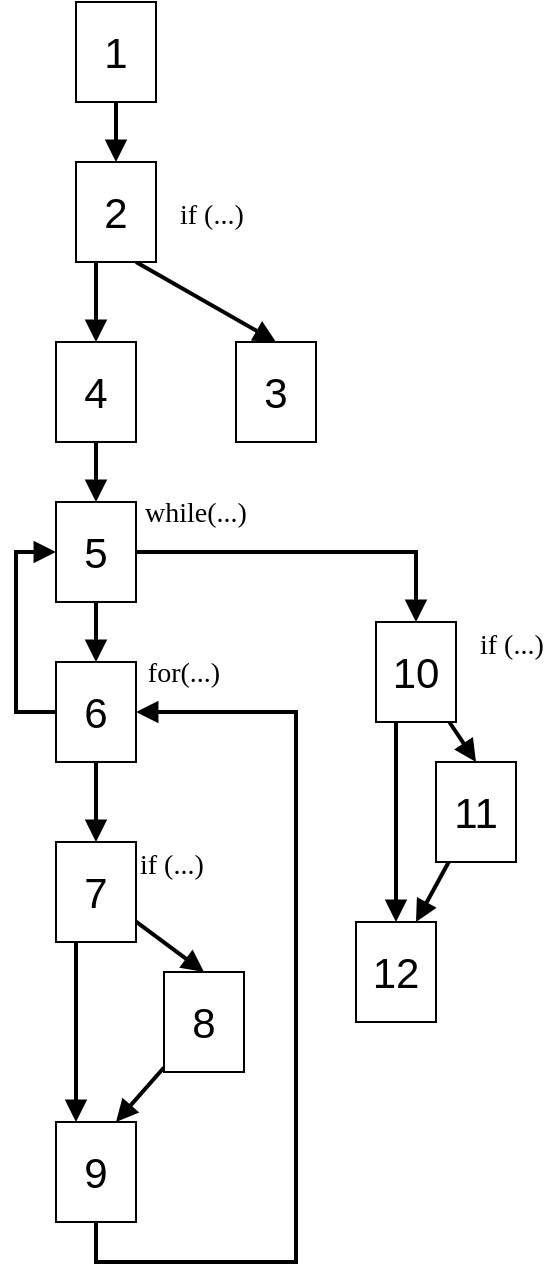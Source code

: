 <mxfile version="24.7.17">
  <diagram name="Страница — 1" id="6IrHFkf0cI3vM3gWrNWz">
    <mxGraphModel dx="590" dy="1025" grid="1" gridSize="10" guides="1" tooltips="1" connect="1" arrows="1" fold="1" page="1" pageScale="1" pageWidth="827" pageHeight="1169" math="0" shadow="0">
      <root>
        <mxCell id="0" />
        <mxCell id="1" parent="0" />
        <mxCell id="xF7EB6a73Kx7eve65fxg-5" style="rounded=0;orthogonalLoop=1;jettySize=auto;html=1;entryX=0.5;entryY=0;entryDx=0;entryDy=0;endArrow=block;endFill=1;strokeWidth=2;" parent="1" source="xF7EB6a73Kx7eve65fxg-1" target="xF7EB6a73Kx7eve65fxg-2" edge="1">
          <mxGeometry relative="1" as="geometry" />
        </mxCell>
        <mxCell id="xF7EB6a73Kx7eve65fxg-1" value="&lt;font style=&quot;font-size: 21px;&quot;&gt;1&lt;/font&gt;" style="rounded=0;whiteSpace=wrap;html=1;" parent="1" vertex="1">
          <mxGeometry x="360" y="30" width="40" height="50" as="geometry" />
        </mxCell>
        <mxCell id="xF7EB6a73Kx7eve65fxg-15" style="edgeStyle=none;shape=connector;rounded=0;orthogonalLoop=1;jettySize=auto;html=1;entryX=0.5;entryY=0;entryDx=0;entryDy=0;strokeColor=default;strokeWidth=2;align=center;verticalAlign=middle;fontFamily=Helvetica;fontSize=11;fontColor=default;labelBackgroundColor=default;endArrow=block;endFill=1;exitX=0.25;exitY=1;exitDx=0;exitDy=0;" parent="1" source="xF7EB6a73Kx7eve65fxg-2" target="xF7EB6a73Kx7eve65fxg-11" edge="1">
          <mxGeometry relative="1" as="geometry" />
        </mxCell>
        <mxCell id="xF7EB6a73Kx7eve65fxg-16" style="edgeStyle=none;shape=connector;rounded=0;orthogonalLoop=1;jettySize=auto;html=1;entryX=0.5;entryY=0;entryDx=0;entryDy=0;strokeColor=default;strokeWidth=2;align=center;verticalAlign=middle;fontFamily=Helvetica;fontSize=11;fontColor=default;labelBackgroundColor=default;endArrow=block;endFill=1;exitX=0.75;exitY=1;exitDx=0;exitDy=0;" parent="1" source="xF7EB6a73Kx7eve65fxg-2" target="xF7EB6a73Kx7eve65fxg-3" edge="1">
          <mxGeometry relative="1" as="geometry" />
        </mxCell>
        <mxCell id="xF7EB6a73Kx7eve65fxg-2" value="&lt;font style=&quot;font-size: 21px;&quot;&gt;2&lt;/font&gt;" style="rounded=0;whiteSpace=wrap;html=1;" parent="1" vertex="1">
          <mxGeometry x="360" y="110" width="40" height="50" as="geometry" />
        </mxCell>
        <mxCell id="xF7EB6a73Kx7eve65fxg-3" value="&lt;font style=&quot;font-size: 21px;&quot;&gt;3&lt;/font&gt;" style="rounded=0;whiteSpace=wrap;html=1;" parent="1" vertex="1">
          <mxGeometry x="440" y="200" width="40" height="50" as="geometry" />
        </mxCell>
        <mxCell id="xF7EB6a73Kx7eve65fxg-7" value="&lt;div style=&quot;line-height: 0%;&quot;&gt;&lt;pre style=&quot;font-size: 14px; line-height: 0%;&quot;&gt;&lt;font style=&quot;font-size: 14px; background-color: rgb(255, 255, 255);&quot; face=&quot;Times New Roman&quot;&gt;while(...)&lt;/font&gt;&lt;/pre&gt;&lt;/div&gt;" style="text;html=1;align=center;verticalAlign=middle;whiteSpace=wrap;rounded=0;fontFamily=Helvetica;fontSize=11;fontColor=default;labelBackgroundColor=default;" parent="1" vertex="1">
          <mxGeometry x="390" y="270" width="60" height="30" as="geometry" />
        </mxCell>
        <mxCell id="xF7EB6a73Kx7eve65fxg-8" value="&lt;div style=&quot;line-height: 0%;&quot;&gt;&lt;pre style=&quot;font-size: 14px; line-height: 0%;&quot;&gt;&lt;div style=&quot;&quot;&gt;&lt;pre style=&quot;&quot;&gt;&lt;font style=&quot;background-color: rgb(255, 255, 255);&quot; face=&quot;Times New Roman&quot;&gt;for(...)&lt;/font&gt;&lt;/pre&gt;&lt;/div&gt;&lt;/pre&gt;&lt;/div&gt;" style="text;html=1;align=center;verticalAlign=middle;whiteSpace=wrap;rounded=0;fontFamily=Helvetica;fontSize=11;fontColor=default;labelBackgroundColor=default;" parent="1" vertex="1">
          <mxGeometry x="384" y="350" width="60" height="30" as="geometry" />
        </mxCell>
        <mxCell id="xF7EB6a73Kx7eve65fxg-9" style="edgeStyle=none;shape=connector;rounded=0;orthogonalLoop=1;jettySize=auto;html=1;entryX=0;entryY=0.25;entryDx=0;entryDy=0;strokeColor=default;strokeWidth=2;align=center;verticalAlign=middle;fontFamily=Helvetica;fontSize=11;fontColor=default;labelBackgroundColor=default;endArrow=block;endFill=1;" parent="1" edge="1">
          <mxGeometry relative="1" as="geometry">
            <mxPoint x="390" y="357.5" as="sourcePoint" />
            <mxPoint x="390" y="357.5" as="targetPoint" />
          </mxGeometry>
        </mxCell>
        <mxCell id="xF7EB6a73Kx7eve65fxg-20" value="" style="edgeStyle=none;shape=connector;rounded=0;orthogonalLoop=1;jettySize=auto;html=1;strokeColor=default;strokeWidth=2;align=center;verticalAlign=middle;fontFamily=Helvetica;fontSize=11;fontColor=default;labelBackgroundColor=default;endArrow=block;endFill=1;" parent="1" source="xF7EB6a73Kx7eve65fxg-11" target="xF7EB6a73Kx7eve65fxg-12" edge="1">
          <mxGeometry relative="1" as="geometry" />
        </mxCell>
        <mxCell id="xF7EB6a73Kx7eve65fxg-11" value="&lt;font style=&quot;font-size: 21px;&quot;&gt;4&lt;/font&gt;" style="rounded=0;whiteSpace=wrap;html=1;" parent="1" vertex="1">
          <mxGeometry x="350" y="200" width="40" height="50" as="geometry" />
        </mxCell>
        <mxCell id="xF7EB6a73Kx7eve65fxg-21" value="" style="edgeStyle=none;shape=connector;rounded=0;orthogonalLoop=1;jettySize=auto;html=1;strokeColor=default;strokeWidth=2;align=center;verticalAlign=middle;fontFamily=Helvetica;fontSize=11;fontColor=default;labelBackgroundColor=default;endArrow=block;endFill=1;" parent="1" source="xF7EB6a73Kx7eve65fxg-12" target="xF7EB6a73Kx7eve65fxg-13" edge="1">
          <mxGeometry relative="1" as="geometry" />
        </mxCell>
        <mxCell id="xF7EB6a73Kx7eve65fxg-43" style="edgeStyle=orthogonalEdgeStyle;shape=connector;rounded=0;orthogonalLoop=1;jettySize=auto;html=1;entryX=0.5;entryY=0;entryDx=0;entryDy=0;strokeColor=default;strokeWidth=2;align=center;verticalAlign=middle;fontFamily=Helvetica;fontSize=11;fontColor=default;labelBackgroundColor=default;endArrow=block;endFill=1;" parent="1" source="xF7EB6a73Kx7eve65fxg-12" target="xF7EB6a73Kx7eve65fxg-42" edge="1">
          <mxGeometry relative="1" as="geometry" />
        </mxCell>
        <mxCell id="xF7EB6a73Kx7eve65fxg-12" value="&lt;font style=&quot;font-size: 21px;&quot;&gt;5&lt;/font&gt;" style="rounded=0;whiteSpace=wrap;html=1;" parent="1" vertex="1">
          <mxGeometry x="350" y="280" width="40" height="50" as="geometry" />
        </mxCell>
        <mxCell id="xF7EB6a73Kx7eve65fxg-41" style="edgeStyle=orthogonalEdgeStyle;shape=connector;rounded=0;orthogonalLoop=1;jettySize=auto;html=1;entryX=0;entryY=0.5;entryDx=0;entryDy=0;strokeColor=default;strokeWidth=2;align=center;verticalAlign=middle;fontFamily=Helvetica;fontSize=11;fontColor=default;labelBackgroundColor=default;endArrow=block;endFill=1;" parent="1" source="xF7EB6a73Kx7eve65fxg-13" target="xF7EB6a73Kx7eve65fxg-12" edge="1">
          <mxGeometry relative="1" as="geometry">
            <Array as="points">
              <mxPoint x="330" y="385" />
              <mxPoint x="330" y="305" />
            </Array>
          </mxGeometry>
        </mxCell>
        <mxCell id="xnPHdrAXiiXVAJ8rXZKQ-10" style="edgeStyle=none;shape=connector;rounded=0;orthogonalLoop=1;jettySize=auto;html=1;entryX=0.5;entryY=0;entryDx=0;entryDy=0;strokeColor=default;strokeWidth=2;align=center;verticalAlign=middle;fontFamily=Helvetica;fontSize=11;fontColor=default;labelBackgroundColor=default;endArrow=block;endFill=1;" edge="1" parent="1" source="xF7EB6a73Kx7eve65fxg-13" target="xF7EB6a73Kx7eve65fxg-26">
          <mxGeometry relative="1" as="geometry" />
        </mxCell>
        <mxCell id="xF7EB6a73Kx7eve65fxg-13" value="&lt;font style=&quot;font-size: 21px;&quot;&gt;6&lt;/font&gt;" style="rounded=0;whiteSpace=wrap;html=1;" parent="1" vertex="1">
          <mxGeometry x="350" y="360" width="40" height="50" as="geometry" />
        </mxCell>
        <mxCell id="xF7EB6a73Kx7eve65fxg-14" value="&lt;div style=&quot;&quot;&gt;&lt;pre style=&quot;font-size: 14px; line-height: 0%;&quot;&gt;&lt;font style=&quot;font-size: 14px; background-color: rgb(255, 255, 255);&quot; face=&quot;Times New Roman&quot;&gt;if (...)&lt;/font&gt;&lt;/pre&gt;&lt;/div&gt;" style="text;whiteSpace=wrap;html=1;fontFamily=Helvetica;fontSize=11;fontColor=default;labelBackgroundColor=default;" parent="1" vertex="1">
          <mxGeometry x="390" y="440" width="40" height="40" as="geometry" />
        </mxCell>
        <mxCell id="xF7EB6a73Kx7eve65fxg-18" value="&lt;div style=&quot;&quot;&gt;&lt;pre style=&quot;font-size: 14px; line-height: 0%;&quot;&gt;&lt;font style=&quot;font-size: 14px; background-color: rgb(255, 255, 255);&quot; face=&quot;Times New Roman&quot;&gt;if (...)&lt;/font&gt;&lt;/pre&gt;&lt;/div&gt;" style="text;whiteSpace=wrap;html=1;fontFamily=Helvetica;fontSize=11;fontColor=default;labelBackgroundColor=default;" parent="1" vertex="1">
          <mxGeometry x="410" y="115" width="40" height="40" as="geometry" />
        </mxCell>
        <mxCell id="xnPHdrAXiiXVAJ8rXZKQ-3" style="rounded=0;orthogonalLoop=1;jettySize=auto;html=1;entryX=0.25;entryY=0;entryDx=0;entryDy=0;exitX=0.25;exitY=1;exitDx=0;exitDy=0;endArrow=block;endFill=1;strokeWidth=2;" edge="1" parent="1" source="xF7EB6a73Kx7eve65fxg-26" target="xnPHdrAXiiXVAJ8rXZKQ-1">
          <mxGeometry relative="1" as="geometry" />
        </mxCell>
        <mxCell id="xnPHdrAXiiXVAJ8rXZKQ-4" style="rounded=0;orthogonalLoop=1;jettySize=auto;html=1;entryX=0.5;entryY=0;entryDx=0;entryDy=0;endArrow=block;endFill=1;strokeWidth=2;" edge="1" parent="1" source="xF7EB6a73Kx7eve65fxg-26" target="xnPHdrAXiiXVAJ8rXZKQ-2">
          <mxGeometry relative="1" as="geometry" />
        </mxCell>
        <mxCell id="xF7EB6a73Kx7eve65fxg-26" value="&lt;font style=&quot;font-size: 21px;&quot;&gt;7&lt;/font&gt;" style="rounded=0;whiteSpace=wrap;html=1;" parent="1" vertex="1">
          <mxGeometry x="350" y="450" width="40" height="50" as="geometry" />
        </mxCell>
        <mxCell id="xF7EB6a73Kx7eve65fxg-47" value="" style="edgeStyle=none;shape=connector;rounded=0;orthogonalLoop=1;jettySize=auto;html=1;strokeColor=default;strokeWidth=2;align=center;verticalAlign=middle;fontFamily=Helvetica;fontSize=11;fontColor=default;labelBackgroundColor=default;endArrow=block;endFill=1;exitX=0.25;exitY=1;exitDx=0;exitDy=0;" parent="1" source="xF7EB6a73Kx7eve65fxg-42" target="xF7EB6a73Kx7eve65fxg-46" edge="1">
          <mxGeometry relative="1" as="geometry" />
        </mxCell>
        <mxCell id="xF7EB6a73Kx7eve65fxg-48" style="edgeStyle=none;shape=connector;rounded=0;orthogonalLoop=1;jettySize=auto;html=1;entryX=0.5;entryY=0;entryDx=0;entryDy=0;strokeColor=default;strokeWidth=2;align=center;verticalAlign=middle;fontFamily=Helvetica;fontSize=11;fontColor=default;labelBackgroundColor=default;endArrow=block;endFill=1;" parent="1" source="xF7EB6a73Kx7eve65fxg-42" target="xF7EB6a73Kx7eve65fxg-45" edge="1">
          <mxGeometry relative="1" as="geometry" />
        </mxCell>
        <mxCell id="xF7EB6a73Kx7eve65fxg-42" value="&lt;span style=&quot;font-size: 21px;&quot;&gt;10&lt;/span&gt;" style="rounded=0;whiteSpace=wrap;html=1;" parent="1" vertex="1">
          <mxGeometry x="510" y="340" width="40" height="50" as="geometry" />
        </mxCell>
        <mxCell id="xF7EB6a73Kx7eve65fxg-44" value="&lt;div style=&quot;&quot;&gt;&lt;pre style=&quot;font-size: 14px; line-height: 0%;&quot;&gt;&lt;font style=&quot;font-size: 14px; background-color: rgb(255, 255, 255);&quot; face=&quot;Times New Roman&quot;&gt;if (...)&lt;/font&gt;&lt;/pre&gt;&lt;/div&gt;" style="text;whiteSpace=wrap;html=1;fontFamily=Helvetica;fontSize=11;fontColor=default;labelBackgroundColor=default;" parent="1" vertex="1">
          <mxGeometry x="560" y="330" width="40" height="40" as="geometry" />
        </mxCell>
        <mxCell id="xF7EB6a73Kx7eve65fxg-49" style="edgeStyle=none;shape=connector;rounded=0;orthogonalLoop=1;jettySize=auto;html=1;entryX=0.75;entryY=0;entryDx=0;entryDy=0;strokeColor=default;strokeWidth=2;align=center;verticalAlign=middle;fontFamily=Helvetica;fontSize=11;fontColor=default;labelBackgroundColor=default;endArrow=block;endFill=1;" parent="1" source="xF7EB6a73Kx7eve65fxg-45" target="xF7EB6a73Kx7eve65fxg-46" edge="1">
          <mxGeometry relative="1" as="geometry" />
        </mxCell>
        <mxCell id="xF7EB6a73Kx7eve65fxg-45" value="&lt;span style=&quot;font-size: 21px;&quot;&gt;11&lt;/span&gt;" style="rounded=0;whiteSpace=wrap;html=1;" parent="1" vertex="1">
          <mxGeometry x="540" y="410" width="40" height="50" as="geometry" />
        </mxCell>
        <mxCell id="xF7EB6a73Kx7eve65fxg-46" value="&lt;span style=&quot;font-size: 21px;&quot;&gt;12&lt;/span&gt;" style="rounded=0;whiteSpace=wrap;html=1;" parent="1" vertex="1">
          <mxGeometry x="500" y="490" width="40" height="50" as="geometry" />
        </mxCell>
        <mxCell id="xnPHdrAXiiXVAJ8rXZKQ-8" style="edgeStyle=orthogonalEdgeStyle;shape=connector;rounded=0;orthogonalLoop=1;jettySize=auto;html=1;entryX=1;entryY=0.5;entryDx=0;entryDy=0;strokeColor=default;strokeWidth=2;align=center;verticalAlign=middle;fontFamily=Helvetica;fontSize=11;fontColor=default;labelBackgroundColor=default;endArrow=block;endFill=1;" edge="1" parent="1" source="xnPHdrAXiiXVAJ8rXZKQ-1" target="xF7EB6a73Kx7eve65fxg-13">
          <mxGeometry relative="1" as="geometry">
            <Array as="points">
              <mxPoint x="370" y="660" />
              <mxPoint x="470" y="660" />
              <mxPoint x="470" y="385" />
            </Array>
          </mxGeometry>
        </mxCell>
        <mxCell id="xnPHdrAXiiXVAJ8rXZKQ-1" value="&lt;font style=&quot;font-size: 21px;&quot;&gt;9&lt;/font&gt;" style="rounded=0;whiteSpace=wrap;html=1;" vertex="1" parent="1">
          <mxGeometry x="350" y="590" width="40" height="50" as="geometry" />
        </mxCell>
        <mxCell id="xnPHdrAXiiXVAJ8rXZKQ-7" style="edgeStyle=none;shape=connector;rounded=0;orthogonalLoop=1;jettySize=auto;html=1;entryX=0.75;entryY=0;entryDx=0;entryDy=0;strokeColor=default;strokeWidth=2;align=center;verticalAlign=middle;fontFamily=Helvetica;fontSize=11;fontColor=default;labelBackgroundColor=default;endArrow=block;endFill=1;" edge="1" parent="1" source="xnPHdrAXiiXVAJ8rXZKQ-2" target="xnPHdrAXiiXVAJ8rXZKQ-1">
          <mxGeometry relative="1" as="geometry" />
        </mxCell>
        <mxCell id="xnPHdrAXiiXVAJ8rXZKQ-2" value="&lt;font style=&quot;font-size: 21px;&quot;&gt;8&lt;/font&gt;" style="rounded=0;whiteSpace=wrap;html=1;" vertex="1" parent="1">
          <mxGeometry x="404" y="515" width="40" height="50" as="geometry" />
        </mxCell>
      </root>
    </mxGraphModel>
  </diagram>
</mxfile>
